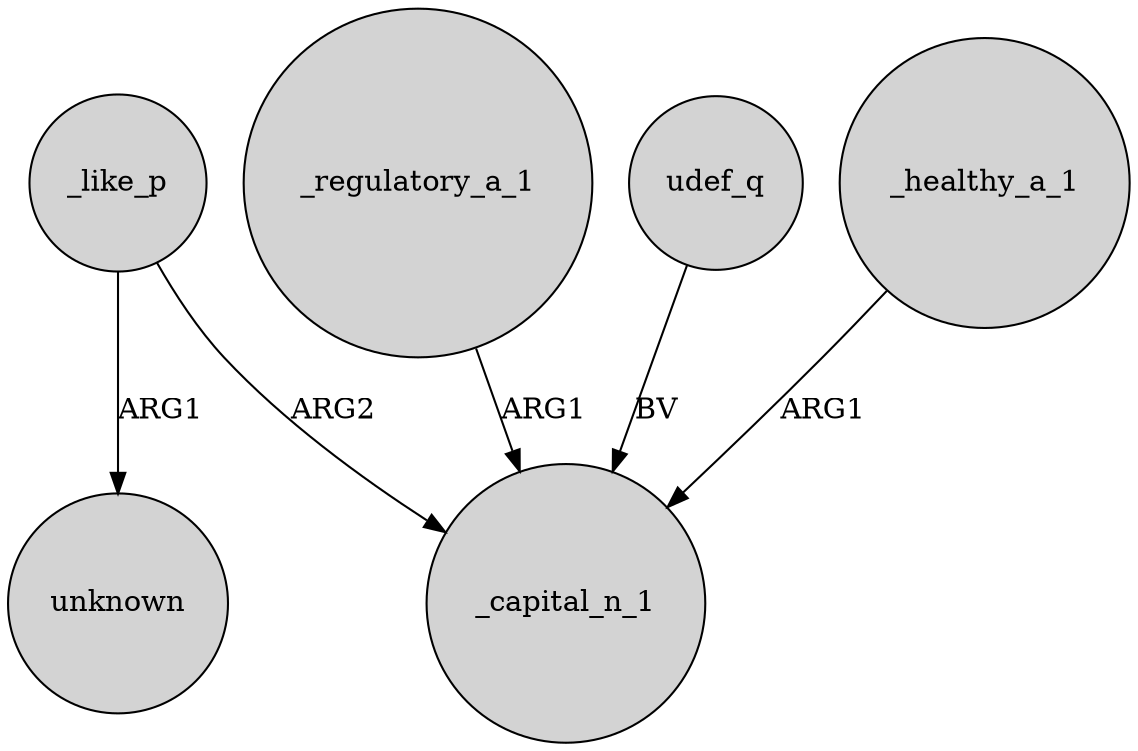 digraph {
	node [shape=circle style=filled]
	_like_p -> _capital_n_1 [label=ARG2]
	_regulatory_a_1 -> _capital_n_1 [label=ARG1]
	_like_p -> unknown [label=ARG1]
	udef_q -> _capital_n_1 [label=BV]
	_healthy_a_1 -> _capital_n_1 [label=ARG1]
}
